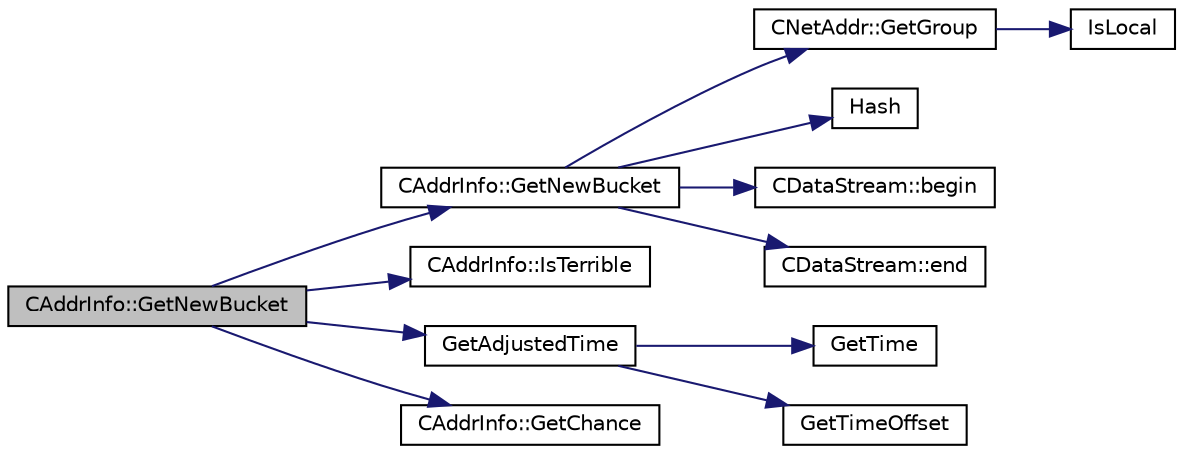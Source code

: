 digraph "CAddrInfo::GetNewBucket"
{
  edge [fontname="Helvetica",fontsize="10",labelfontname="Helvetica",labelfontsize="10"];
  node [fontname="Helvetica",fontsize="10",shape=record];
  rankdir="LR";
  Node27 [label="CAddrInfo::GetNewBucket",height=0.2,width=0.4,color="black", fillcolor="grey75", style="filled", fontcolor="black"];
  Node27 -> Node28 [color="midnightblue",fontsize="10",style="solid",fontname="Helvetica"];
  Node28 [label="CAddrInfo::GetNewBucket",height=0.2,width=0.4,color="black", fillcolor="white", style="filled",URL="$class_c_addr_info.html#a85faee0bb6c4d2bd6e63ed66c011bc75"];
  Node28 -> Node29 [color="midnightblue",fontsize="10",style="solid",fontname="Helvetica"];
  Node29 [label="CNetAddr::GetGroup",height=0.2,width=0.4,color="black", fillcolor="white", style="filled",URL="$class_c_net_addr.html#a6f8211515f809f6972ce327433d41458"];
  Node29 -> Node30 [color="midnightblue",fontsize="10",style="solid",fontname="Helvetica"];
  Node30 [label="IsLocal",height=0.2,width=0.4,color="black", fillcolor="white", style="filled",URL="$net_8cpp.html#a16fa1bd4d34c4c29c90903fc3cdf7517",tooltip="check whether a given address is potentially local "];
  Node28 -> Node31 [color="midnightblue",fontsize="10",style="solid",fontname="Helvetica"];
  Node31 [label="Hash",height=0.2,width=0.4,color="black", fillcolor="white", style="filled",URL="$hash_8h.html#ab3f6c437460137530d86e09c2c102e99"];
  Node28 -> Node32 [color="midnightblue",fontsize="10",style="solid",fontname="Helvetica"];
  Node32 [label="CDataStream::begin",height=0.2,width=0.4,color="black", fillcolor="white", style="filled",URL="$class_c_data_stream.html#a2355d11752d8622badfbc03e9ed192fd"];
  Node28 -> Node33 [color="midnightblue",fontsize="10",style="solid",fontname="Helvetica"];
  Node33 [label="CDataStream::end",height=0.2,width=0.4,color="black", fillcolor="white", style="filled",URL="$class_c_data_stream.html#a66409dbd4403682fe674e2e71173cab4"];
  Node27 -> Node34 [color="midnightblue",fontsize="10",style="solid",fontname="Helvetica"];
  Node34 [label="CAddrInfo::IsTerrible",height=0.2,width=0.4,color="black", fillcolor="white", style="filled",URL="$class_c_addr_info.html#a600725db90b879aee92128a3409af8aa"];
  Node27 -> Node35 [color="midnightblue",fontsize="10",style="solid",fontname="Helvetica"];
  Node35 [label="GetAdjustedTime",height=0.2,width=0.4,color="black", fillcolor="white", style="filled",URL="$util_8cpp.html#a09f81b9c7650f898cf3cf305b87547e6"];
  Node35 -> Node36 [color="midnightblue",fontsize="10",style="solid",fontname="Helvetica"];
  Node36 [label="GetTime",height=0.2,width=0.4,color="black", fillcolor="white", style="filled",URL="$util_8cpp.html#a46fac5fba8ba905b5f9acb364f5d8c6f"];
  Node35 -> Node37 [color="midnightblue",fontsize="10",style="solid",fontname="Helvetica"];
  Node37 [label="GetTimeOffset",height=0.2,width=0.4,color="black", fillcolor="white", style="filled",URL="$util_8cpp.html#a50ca5344c75631267633f15cfe5e983e"];
  Node27 -> Node38 [color="midnightblue",fontsize="10",style="solid",fontname="Helvetica"];
  Node38 [label="CAddrInfo::GetChance",height=0.2,width=0.4,color="black", fillcolor="white", style="filled",URL="$class_c_addr_info.html#af6788fe5a5364e63896ab9dedb8e5d40"];
}
